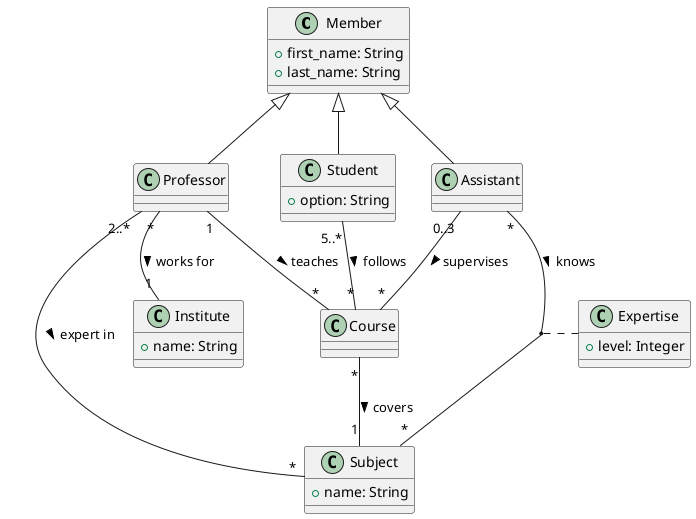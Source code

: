 @startuml High School

class Member {
  +first_name: String
  +last_name: String
}

class Professor {
}

class Assistant {
}

class Student {
  +option: String
}

Member <|-- Professor
Member <|-- Assistant
Member <|-- Student


class Subject {
  +name: String
}

Professor "2..*" -- "*" Subject : expert in >

class Expertise {
  +level: Integer
}

Assistant "*" -- "*" Subject : knows >
(Assistant, Subject) . Expertise

class Institute {
  +name: String
}

Professor "*" -- "1" Institute : works for >

class Course {
}

Course "*" -- "1" Subject : covers >
Professor "1" -- "*" Course : teaches >
Assistant "0..3" -- "*" Course : supervises >
Student "5..*" -- "*" Course : follows >

@enduml